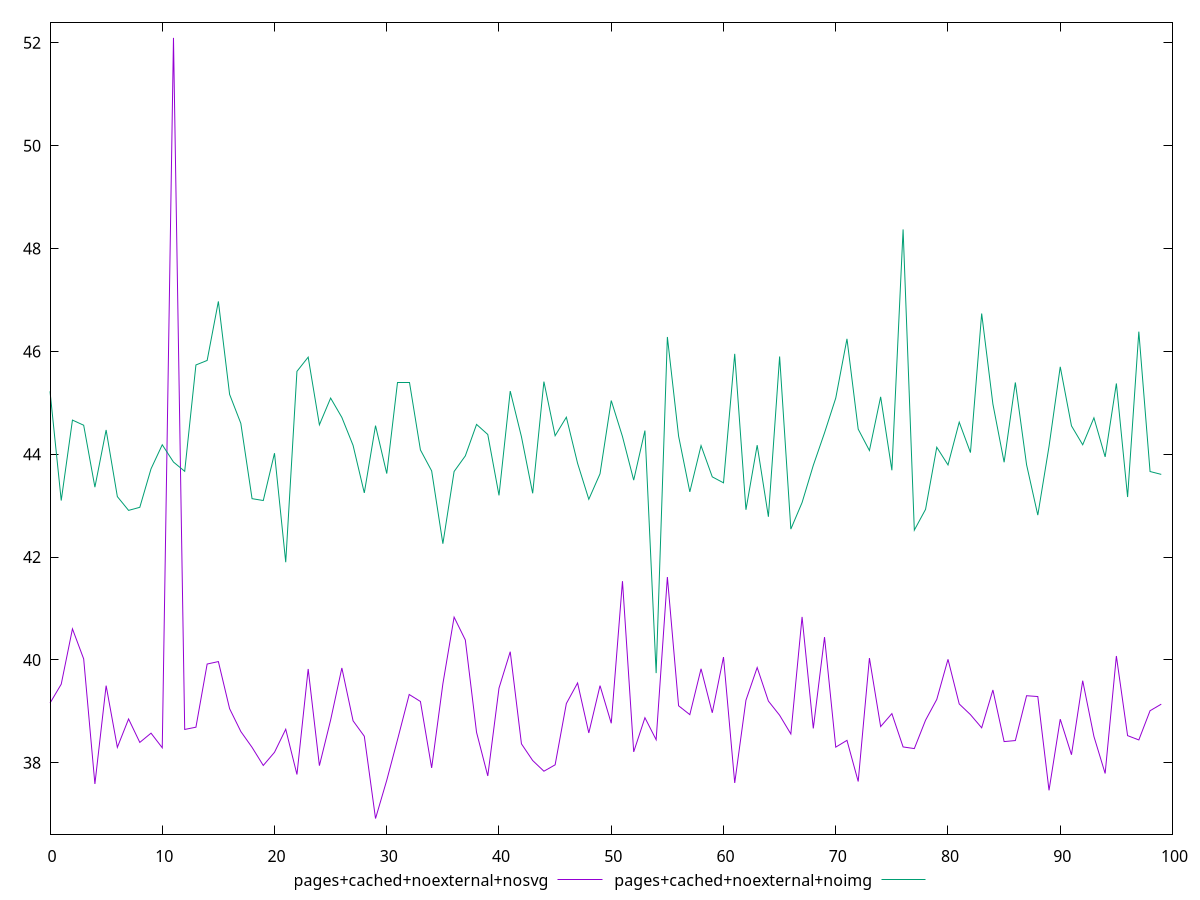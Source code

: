 reset
set terminal svg size 640, 500 enhanced background rgb 'white'
set output "reprap/bootup-time/comparison/line/7_vs_8.svg"

$pagesCachedNoexternalNosvg <<EOF
0 39.15999999999999
1 39.527999999999984
2 40.604
3 40.01999999999998
4 37.587999999999994
5 39.49999999999999
6 38.3
7 38.85199999999999
8 38.39599999999999
9 38.57599999999999
10 38.29199999999999
11 52.095999999999975
12 38.647999999999996
13 38.69199999999999
14 39.91999999999999
15 39.96799999999999
16 39.05199999999999
17 38.60799999999999
18 38.29999999999999
19 37.94799999999998
20 38.20399999999999
21 38.65199999999999
22 37.77199999999999
23 39.823999999999984
24 37.94399999999999
25 38.83199999999999
26 39.843999999999994
27 38.81599999999999
28 38.51599999999999
29 36.91599999999999
30 37.65999999999998
31 38.483999999999995
32 39.32799999999999
33 39.19199999999999
34 37.89999999999999
35 39.53599999999999
36 40.83199999999999
37 40.38799999999999
38 38.591999999999985
39 37.743999999999986
40 39.451999999999984
41 40.16
42 38.36799999999999
43 38.044
44 37.83599999999999
45 37.959999999999994
46 39.15199999999999
47 39.55199999999999
48 38.57999999999999
49 39.499999999999986
50 38.76799999999998
51 41.53199999999999
52 38.211999999999996
53 38.87599999999999
54 38.447999999999986
55 41.611999999999995
56 39.108
57 38.93599999999999
58 39.82799999999999
59 38.97199999999999
60 40.056
61 37.608
62 39.215999999999994
63 39.85199999999998
64 39.19999999999999
65 38.923999999999985
66 38.55999999999999
67 40.83599999999999
68 38.667999999999985
69 40.44399999999998
70 38.30399999999999
71 38.43600000000001
72 37.63599999999999
73 40.03599999999999
74 38.70399999999999
75 38.95599999999999
76 38.30799999999999
77 38.27599999999999
78 38.82799999999999
79 39.231999999999985
80 40.011999999999986
81 39.14399999999999
82 38.93599999999999
83 38.679999999999986
84 39.41599999999998
85 38.41199999999999
86 38.43199999999999
87 39.30399999999999
88 39.288
89 37.46399999999999
90 38.847999999999985
91 38.15599999999999
92 39.59599999999999
93 38.511999999999986
94 37.79199999999999
95 40.075999999999986
96 38.52799999999999
97 38.44399999999998
98 39.011999999999986
99 39.139999999999986
EOF

$pagesCachedNoexternalNoimg <<EOF
0 45.22399999999999
1 43.10000000000001
2 44.663999999999994
3 44.564
4 43.359999999999985
5 44.471999999999994
6 43.176
7 42.907999999999994
8 42.967999999999996
9 43.715999999999994
10 44.18399999999999
11 43.848
12 43.66799999999999
13 45.73599999999999
14 45.824
15 46.971999999999994
16 45.163999999999994
17 44.599999999999994
18 43.135999999999996
19 43.099999999999994
20 44.019999999999996
21 41.89999999999999
22 45.611999999999995
23 45.88799999999999
24 44.57199999999999
25 45.091999999999985
26 44.71599999999998
27 44.172
28 43.248
29 44.55599999999999
30 43.62399999999998
31 45.39999999999999
32 45.4
33 44.08399999999999
34 43.676
35 42.25999999999999
36 43.663999999999994
37 43.96799999999998
38 44.58
39 44.384
40 43.2
41 45.228
42 44.34
43 43.239999999999995
44 45.41199999999998
45 44.359999999999985
46 44.71999999999999
47 43.82399999999999
48 43.123999999999995
49 43.61999999999999
50 45.04399999999999
51 44.34399999999998
52 43.495999999999995
53 44.459999999999994
54 39.74399999999999
55 46.27999999999999
56 44.35199999999998
57 43.267999999999994
58 44.16799999999999
59 43.55999999999999
60 43.44399999999999
61 45.95199999999999
62 42.92
63 44.176
64 42.78399999999999
65 45.9
66 42.544
67 43.05999999999999
68 43.78399999999999
69 44.41599999999998
70 45.091999999999985
71 46.244
72 44.48799999999999
73 44.072
74 45.115999999999985
75 43.688
76 48.372
77 42.524
78 42.92799999999998
79 44.135999999999996
80 43.791999999999994
81 44.623999999999995
82 44.03199999999998
83 46.73599999999999
84 44.97599999999999
85 43.843999999999994
86 45.395999999999994
87 43.79599999999999
88 42.816
89 44.15199999999999
90 45.69999999999999
91 44.55199999999999
92 44.184
93 44.708
94 43.94799999999999
95 45.37599999999999
96 43.16799999999999
97 46.38399999999999
98 43.66399999999999
99 43.60799999999999
EOF

set key outside below
set yrange [36.61239999999999:52.39959999999998]

plot \
  $pagesCachedNoexternalNosvg title "pages+cached+noexternal+nosvg" with line, \
  $pagesCachedNoexternalNoimg title "pages+cached+noexternal+noimg" with line, \


reset
